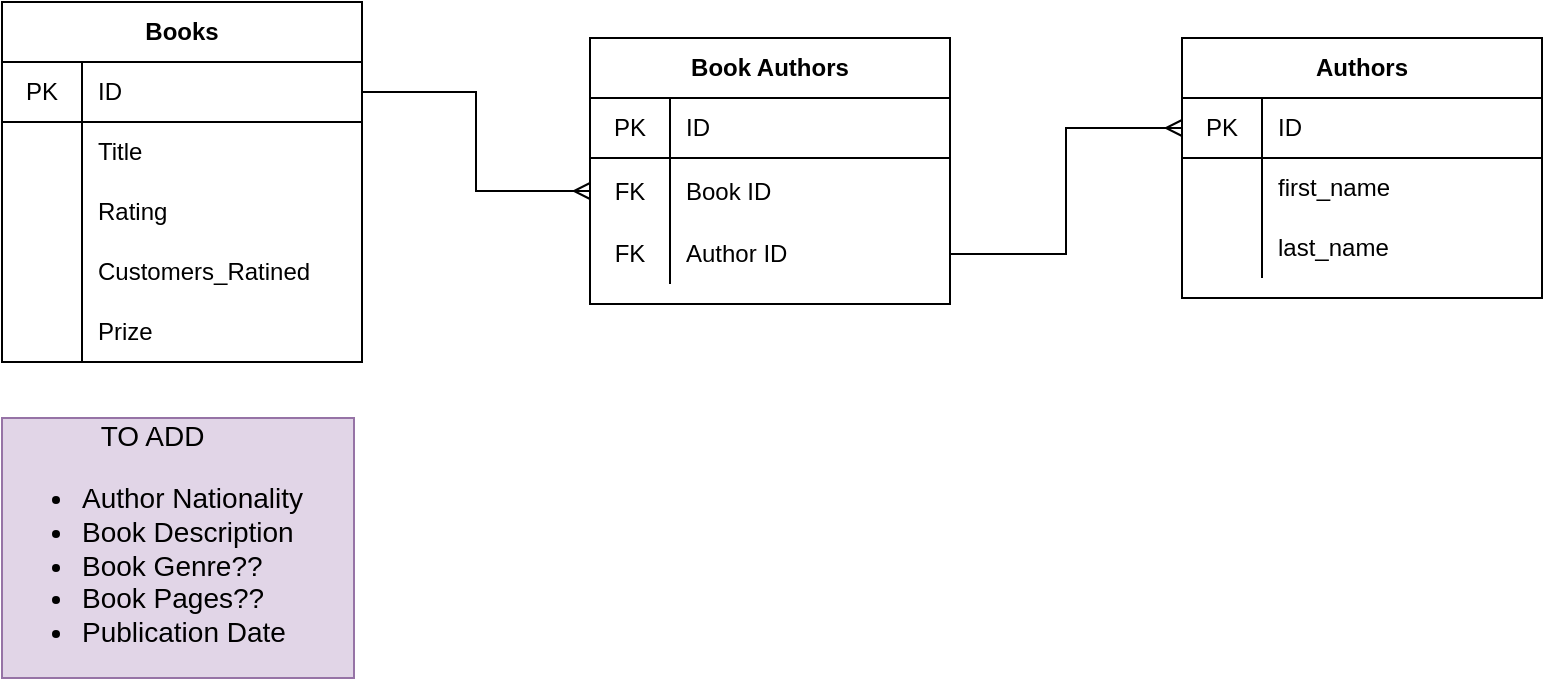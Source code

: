 <mxfile version="14.6.6" type="device"><diagram id="f_OAuBKpVeqpjS8RRCBe" name="Page-1"><mxGraphModel dx="868" dy="482" grid="1" gridSize="10" guides="1" tooltips="1" connect="1" arrows="1" fold="1" page="1" pageScale="1" pageWidth="827" pageHeight="583" math="0" shadow="0"><root><mxCell id="0"/><mxCell id="1" parent="0"/><mxCell id="SmuX9oVMcviz8Jjw3lXH-22" value="Books" style="shape=table;html=1;whiteSpace=wrap;startSize=30;container=1;collapsible=0;childLayout=tableLayout;fixedRows=1;rowLines=0;fontStyle=1;align=center;" parent="1" vertex="1"><mxGeometry x="30" y="112" width="180" height="180" as="geometry"/></mxCell><mxCell id="SmuX9oVMcviz8Jjw3lXH-23" value="" style="shape=partialRectangle;html=1;whiteSpace=wrap;collapsible=0;dropTarget=0;pointerEvents=0;fillColor=none;top=0;left=0;bottom=1;right=0;points=[[0,0.5],[1,0.5]];portConstraint=eastwest;" parent="SmuX9oVMcviz8Jjw3lXH-22" vertex="1"><mxGeometry y="30" width="180" height="30" as="geometry"/></mxCell><mxCell id="SmuX9oVMcviz8Jjw3lXH-24" value="PK" style="shape=partialRectangle;html=1;whiteSpace=wrap;connectable=0;fillColor=none;top=0;left=0;bottom=0;right=0;overflow=hidden;" parent="SmuX9oVMcviz8Jjw3lXH-23" vertex="1"><mxGeometry width="40" height="30" as="geometry"/></mxCell><mxCell id="SmuX9oVMcviz8Jjw3lXH-25" value="ID" style="shape=partialRectangle;html=1;whiteSpace=wrap;connectable=0;fillColor=none;top=0;left=0;bottom=0;right=0;align=left;spacingLeft=6;overflow=hidden;" parent="SmuX9oVMcviz8Jjw3lXH-23" vertex="1"><mxGeometry x="40" width="140" height="30" as="geometry"/></mxCell><mxCell id="SmuX9oVMcviz8Jjw3lXH-26" value="" style="shape=partialRectangle;html=1;whiteSpace=wrap;collapsible=0;dropTarget=0;pointerEvents=0;fillColor=none;top=0;left=0;bottom=0;right=0;points=[[0,0.5],[1,0.5]];portConstraint=eastwest;" parent="SmuX9oVMcviz8Jjw3lXH-22" vertex="1"><mxGeometry y="60" width="180" height="30" as="geometry"/></mxCell><mxCell id="SmuX9oVMcviz8Jjw3lXH-27" value="" style="shape=partialRectangle;html=1;whiteSpace=wrap;connectable=0;fillColor=none;top=0;left=0;bottom=0;right=0;overflow=hidden;" parent="SmuX9oVMcviz8Jjw3lXH-26" vertex="1"><mxGeometry width="40" height="30" as="geometry"/></mxCell><mxCell id="SmuX9oVMcviz8Jjw3lXH-28" value="Title" style="shape=partialRectangle;html=1;whiteSpace=wrap;connectable=0;fillColor=none;top=0;left=0;bottom=0;right=0;align=left;spacingLeft=6;overflow=hidden;" parent="SmuX9oVMcviz8Jjw3lXH-26" vertex="1"><mxGeometry x="40" width="140" height="30" as="geometry"/></mxCell><mxCell id="SmuX9oVMcviz8Jjw3lXH-29" value="" style="shape=partialRectangle;html=1;whiteSpace=wrap;collapsible=0;dropTarget=0;pointerEvents=0;fillColor=none;top=0;left=0;bottom=0;right=0;points=[[0,0.5],[1,0.5]];portConstraint=eastwest;" parent="SmuX9oVMcviz8Jjw3lXH-22" vertex="1"><mxGeometry y="90" width="180" height="30" as="geometry"/></mxCell><mxCell id="SmuX9oVMcviz8Jjw3lXH-30" value="" style="shape=partialRectangle;html=1;whiteSpace=wrap;connectable=0;fillColor=none;top=0;left=0;bottom=0;right=0;overflow=hidden;" parent="SmuX9oVMcviz8Jjw3lXH-29" vertex="1"><mxGeometry width="40" height="30" as="geometry"/></mxCell><mxCell id="SmuX9oVMcviz8Jjw3lXH-31" value="Rating" style="shape=partialRectangle;html=1;whiteSpace=wrap;connectable=0;fillColor=none;top=0;left=0;bottom=0;right=0;align=left;spacingLeft=6;overflow=hidden;" parent="SmuX9oVMcviz8Jjw3lXH-29" vertex="1"><mxGeometry x="40" width="140" height="30" as="geometry"/></mxCell><mxCell id="okdV4eKCYQlxZ9LPMpCE-11" value="" style="shape=partialRectangle;html=1;whiteSpace=wrap;collapsible=0;dropTarget=0;pointerEvents=0;fillColor=none;top=0;left=0;bottom=0;right=0;points=[[0,0.5],[1,0.5]];portConstraint=eastwest;" parent="SmuX9oVMcviz8Jjw3lXH-22" vertex="1"><mxGeometry y="120" width="180" height="30" as="geometry"/></mxCell><mxCell id="okdV4eKCYQlxZ9LPMpCE-12" value="" style="shape=partialRectangle;html=1;whiteSpace=wrap;connectable=0;fillColor=none;top=0;left=0;bottom=0;right=0;overflow=hidden;" parent="okdV4eKCYQlxZ9LPMpCE-11" vertex="1"><mxGeometry width="40" height="30" as="geometry"/></mxCell><mxCell id="okdV4eKCYQlxZ9LPMpCE-13" value="Customers_Ratined" style="shape=partialRectangle;html=1;whiteSpace=wrap;connectable=0;fillColor=none;top=0;left=0;bottom=0;right=0;align=left;spacingLeft=6;overflow=hidden;" parent="okdV4eKCYQlxZ9LPMpCE-11" vertex="1"><mxGeometry x="40" width="140" height="30" as="geometry"/></mxCell><mxCell id="okdV4eKCYQlxZ9LPMpCE-14" value="" style="shape=partialRectangle;html=1;whiteSpace=wrap;collapsible=0;dropTarget=0;pointerEvents=0;fillColor=none;top=0;left=0;bottom=0;right=0;points=[[0,0.5],[1,0.5]];portConstraint=eastwest;" parent="SmuX9oVMcviz8Jjw3lXH-22" vertex="1"><mxGeometry y="150" width="180" height="30" as="geometry"/></mxCell><mxCell id="okdV4eKCYQlxZ9LPMpCE-15" value="" style="shape=partialRectangle;html=1;whiteSpace=wrap;connectable=0;fillColor=none;top=0;left=0;bottom=0;right=0;overflow=hidden;" parent="okdV4eKCYQlxZ9LPMpCE-14" vertex="1"><mxGeometry width="40" height="30" as="geometry"/></mxCell><mxCell id="okdV4eKCYQlxZ9LPMpCE-16" value="Prize" style="shape=partialRectangle;html=1;whiteSpace=wrap;connectable=0;fillColor=none;top=0;left=0;bottom=0;right=0;align=left;spacingLeft=6;overflow=hidden;" parent="okdV4eKCYQlxZ9LPMpCE-14" vertex="1"><mxGeometry x="40" width="140" height="30" as="geometry"/></mxCell><mxCell id="SmuX9oVMcviz8Jjw3lXH-44" value="Book Authors" style="shape=table;html=1;whiteSpace=wrap;startSize=30;container=1;collapsible=0;childLayout=tableLayout;fixedRows=1;rowLines=0;fontStyle=1;align=center;" parent="1" vertex="1"><mxGeometry x="324" y="130" width="180" height="133" as="geometry"/></mxCell><mxCell id="SmuX9oVMcviz8Jjw3lXH-45" value="" style="shape=partialRectangle;html=1;whiteSpace=wrap;collapsible=0;dropTarget=0;pointerEvents=0;fillColor=none;top=0;left=0;bottom=1;right=0;points=[[0,0.5],[1,0.5]];portConstraint=eastwest;" parent="SmuX9oVMcviz8Jjw3lXH-44" vertex="1"><mxGeometry y="30" width="180" height="30" as="geometry"/></mxCell><mxCell id="SmuX9oVMcviz8Jjw3lXH-46" value="PK" style="shape=partialRectangle;html=1;whiteSpace=wrap;connectable=0;fillColor=none;top=0;left=0;bottom=0;right=0;overflow=hidden;" parent="SmuX9oVMcviz8Jjw3lXH-45" vertex="1"><mxGeometry width="40" height="30" as="geometry"/></mxCell><mxCell id="SmuX9oVMcviz8Jjw3lXH-47" value="ID" style="shape=partialRectangle;html=1;whiteSpace=wrap;connectable=0;fillColor=none;top=0;left=0;bottom=0;right=0;align=left;spacingLeft=6;overflow=hidden;" parent="SmuX9oVMcviz8Jjw3lXH-45" vertex="1"><mxGeometry x="40" width="140" height="30" as="geometry"/></mxCell><mxCell id="SmuX9oVMcviz8Jjw3lXH-48" value="" style="shape=partialRectangle;html=1;whiteSpace=wrap;collapsible=0;dropTarget=0;pointerEvents=0;fillColor=none;top=0;left=0;bottom=0;right=0;points=[[0,0.5],[1,0.5]];portConstraint=eastwest;" parent="SmuX9oVMcviz8Jjw3lXH-44" vertex="1"><mxGeometry y="60" width="180" height="33" as="geometry"/></mxCell><mxCell id="SmuX9oVMcviz8Jjw3lXH-49" value="FK" style="shape=partialRectangle;html=1;whiteSpace=wrap;connectable=0;fillColor=none;top=0;left=0;bottom=0;right=0;overflow=hidden;" parent="SmuX9oVMcviz8Jjw3lXH-48" vertex="1"><mxGeometry width="40" height="33" as="geometry"/></mxCell><mxCell id="SmuX9oVMcviz8Jjw3lXH-50" value="Book ID" style="shape=partialRectangle;html=1;whiteSpace=wrap;connectable=0;fillColor=none;top=0;left=0;bottom=0;right=0;align=left;spacingLeft=6;overflow=hidden;" parent="SmuX9oVMcviz8Jjw3lXH-48" vertex="1"><mxGeometry x="40" width="140" height="33" as="geometry"/></mxCell><mxCell id="SmuX9oVMcviz8Jjw3lXH-51" value="" style="shape=partialRectangle;html=1;whiteSpace=wrap;collapsible=0;dropTarget=0;pointerEvents=0;fillColor=none;top=0;left=0;bottom=0;right=0;points=[[0,0.5],[1,0.5]];portConstraint=eastwest;" parent="SmuX9oVMcviz8Jjw3lXH-44" vertex="1"><mxGeometry y="93" width="180" height="30" as="geometry"/></mxCell><mxCell id="SmuX9oVMcviz8Jjw3lXH-52" value="FK" style="shape=partialRectangle;html=1;whiteSpace=wrap;connectable=0;fillColor=none;top=0;left=0;bottom=0;right=0;overflow=hidden;" parent="SmuX9oVMcviz8Jjw3lXH-51" vertex="1"><mxGeometry width="40" height="30" as="geometry"/></mxCell><mxCell id="SmuX9oVMcviz8Jjw3lXH-53" value="Author ID" style="shape=partialRectangle;html=1;whiteSpace=wrap;connectable=0;fillColor=none;top=0;left=0;bottom=0;right=0;align=left;spacingLeft=6;overflow=hidden;" parent="SmuX9oVMcviz8Jjw3lXH-51" vertex="1"><mxGeometry x="40" width="140" height="30" as="geometry"/></mxCell><mxCell id="SmuX9oVMcviz8Jjw3lXH-54" value="Authors" style="shape=table;html=1;whiteSpace=wrap;startSize=30;container=1;collapsible=0;childLayout=tableLayout;fixedRows=1;rowLines=0;fontStyle=1;align=center;" parent="1" vertex="1"><mxGeometry x="620" y="130" width="180" height="130" as="geometry"/></mxCell><mxCell id="SmuX9oVMcviz8Jjw3lXH-55" value="" style="shape=partialRectangle;html=1;whiteSpace=wrap;collapsible=0;dropTarget=0;pointerEvents=0;fillColor=none;top=0;left=0;bottom=1;right=0;points=[[0,0.5],[1,0.5]];portConstraint=eastwest;" parent="SmuX9oVMcviz8Jjw3lXH-54" vertex="1"><mxGeometry y="30" width="180" height="30" as="geometry"/></mxCell><mxCell id="SmuX9oVMcviz8Jjw3lXH-56" value="PK" style="shape=partialRectangle;html=1;whiteSpace=wrap;connectable=0;fillColor=none;top=0;left=0;bottom=0;right=0;overflow=hidden;" parent="SmuX9oVMcviz8Jjw3lXH-55" vertex="1"><mxGeometry width="40" height="30" as="geometry"/></mxCell><mxCell id="SmuX9oVMcviz8Jjw3lXH-57" value="ID" style="shape=partialRectangle;html=1;whiteSpace=wrap;connectable=0;fillColor=none;top=0;left=0;bottom=0;right=0;align=left;spacingLeft=6;overflow=hidden;" parent="SmuX9oVMcviz8Jjw3lXH-55" vertex="1"><mxGeometry x="40" width="140" height="30" as="geometry"/></mxCell><mxCell id="SmuX9oVMcviz8Jjw3lXH-58" value="" style="shape=partialRectangle;html=1;whiteSpace=wrap;collapsible=0;dropTarget=0;pointerEvents=0;fillColor=none;top=0;left=0;bottom=0;right=0;points=[[0,0.5],[1,0.5]];portConstraint=eastwest;" parent="SmuX9oVMcviz8Jjw3lXH-54" vertex="1"><mxGeometry y="60" width="180" height="30" as="geometry"/></mxCell><mxCell id="SmuX9oVMcviz8Jjw3lXH-59" value="" style="shape=partialRectangle;html=1;whiteSpace=wrap;connectable=0;fillColor=none;top=0;left=0;bottom=0;right=0;overflow=hidden;" parent="SmuX9oVMcviz8Jjw3lXH-58" vertex="1"><mxGeometry width="40" height="30" as="geometry"/></mxCell><mxCell id="SmuX9oVMcviz8Jjw3lXH-60" value="first_name" style="shape=partialRectangle;html=1;whiteSpace=wrap;connectable=0;fillColor=none;top=0;left=0;bottom=0;right=0;align=left;spacingLeft=6;overflow=hidden;" parent="SmuX9oVMcviz8Jjw3lXH-58" vertex="1"><mxGeometry x="40" width="140" height="30" as="geometry"/></mxCell><mxCell id="SmuX9oVMcviz8Jjw3lXH-61" value="" style="shape=partialRectangle;html=1;whiteSpace=wrap;collapsible=0;dropTarget=0;pointerEvents=0;fillColor=none;top=0;left=0;bottom=0;right=0;points=[[0,0.5],[1,0.5]];portConstraint=eastwest;" parent="SmuX9oVMcviz8Jjw3lXH-54" vertex="1"><mxGeometry y="90" width="180" height="30" as="geometry"/></mxCell><mxCell id="SmuX9oVMcviz8Jjw3lXH-62" value="" style="shape=partialRectangle;html=1;whiteSpace=wrap;connectable=0;fillColor=none;top=0;left=0;bottom=0;right=0;overflow=hidden;" parent="SmuX9oVMcviz8Jjw3lXH-61" vertex="1"><mxGeometry width="40" height="30" as="geometry"/></mxCell><mxCell id="SmuX9oVMcviz8Jjw3lXH-63" value="last_name" style="shape=partialRectangle;html=1;whiteSpace=wrap;connectable=0;fillColor=none;top=0;left=0;bottom=0;right=0;align=left;spacingLeft=6;overflow=hidden;" parent="SmuX9oVMcviz8Jjw3lXH-61" vertex="1"><mxGeometry x="40" width="140" height="30" as="geometry"/></mxCell><mxCell id="okdV4eKCYQlxZ9LPMpCE-30" style="edgeStyle=orthogonalEdgeStyle;rounded=0;orthogonalLoop=1;jettySize=auto;html=1;exitX=1;exitY=0.5;exitDx=0;exitDy=0;endArrow=ERmany;endFill=0;" parent="1" source="SmuX9oVMcviz8Jjw3lXH-51" target="SmuX9oVMcviz8Jjw3lXH-55" edge="1"><mxGeometry relative="1" as="geometry"/></mxCell><mxCell id="okdV4eKCYQlxZ9LPMpCE-32" style="edgeStyle=orthogonalEdgeStyle;rounded=0;orthogonalLoop=1;jettySize=auto;html=1;exitX=1;exitY=0.5;exitDx=0;exitDy=0;endArrow=ERmany;endFill=0;" parent="1" source="SmuX9oVMcviz8Jjw3lXH-23" target="SmuX9oVMcviz8Jjw3lXH-48" edge="1"><mxGeometry relative="1" as="geometry"/></mxCell><mxCell id="okdV4eKCYQlxZ9LPMpCE-37" value="&lt;br style=&quot;font-size: 14px&quot;&gt;&lt;br style=&quot;font-size: 14px&quot;&gt;&lt;div style=&quot;text-align: center&quot;&gt;&lt;span&gt;TO ADD&lt;/span&gt;&lt;/div&gt;&lt;ul style=&quot;font-size: 14px&quot;&gt;&lt;li style=&quot;font-size: 14px&quot;&gt;Author Nationality&lt;/li&gt;&lt;li style=&quot;font-size: 14px&quot;&gt;Book Description&lt;/li&gt;&lt;li style=&quot;font-size: 14px&quot;&gt;&lt;div style=&quot;font-size: 14px&quot;&gt;&lt;font face=&quot;helvetica&quot; style=&quot;font-size: 14px&quot;&gt;Book Genre??&lt;/font&gt;&lt;/div&gt;&lt;/li&gt;&lt;li style=&quot;font-size: 14px&quot;&gt;&lt;div style=&quot;font-size: 14px&quot;&gt;&lt;font face=&quot;helvetica&quot; style=&quot;font-size: 14px&quot;&gt;Book Pages??&lt;/font&gt;&lt;/div&gt;&lt;/li&gt;&lt;li style=&quot;font-size: 14px&quot;&gt;&lt;div style=&quot;font-size: 14px&quot;&gt;&lt;font face=&quot;helvetica&quot; style=&quot;font-size: 14px&quot;&gt;Publication Date&lt;/font&gt;&lt;/div&gt;&lt;/li&gt;&lt;/ul&gt;" style="rounded=0;whiteSpace=wrap;html=1;fillColor=#e1d5e7;strokeColor=#9673a6;fontSize=14;verticalAlign=bottom;labelPosition=center;verticalLabelPosition=middle;align=left;spacingTop=-50;spacing=0;" parent="1" vertex="1"><mxGeometry x="30" y="320" width="176" height="130" as="geometry"/></mxCell></root></mxGraphModel></diagram></mxfile>